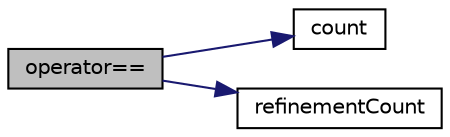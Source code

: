digraph "operator=="
{
  bgcolor="transparent";
  edge [fontname="Helvetica",fontsize="10",labelfontname="Helvetica",labelfontsize="10"];
  node [fontname="Helvetica",fontsize="10",shape=record];
  rankdir="LR";
  Node1 [label="operator==",height=0.2,width=0.4,color="black", fillcolor="grey75", style="filled", fontcolor="black"];
  Node1 -> Node2 [color="midnightblue",fontsize="10",style="solid",fontname="Helvetica"];
  Node2 [label="count",height=0.2,width=0.4,color="black",URL="$a02109.html#abdeb8780e07f9819692886eb780981f2"];
  Node1 -> Node3 [color="midnightblue",fontsize="10",style="solid",fontname="Helvetica"];
  Node3 [label="refinementCount",height=0.2,width=0.4,color="black",URL="$a02109.html#aef34e30da0402485675dae7aa77155f3"];
}
